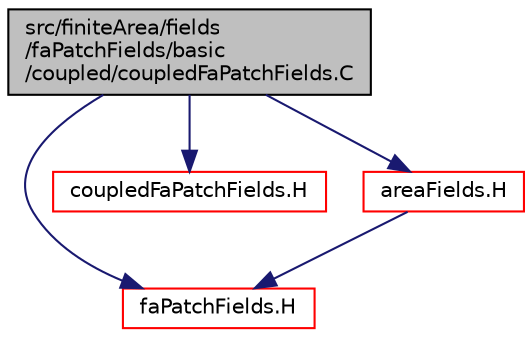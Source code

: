 digraph "src/finiteArea/fields/faPatchFields/basic/coupled/coupledFaPatchFields.C"
{
  bgcolor="transparent";
  edge [fontname="Helvetica",fontsize="10",labelfontname="Helvetica",labelfontsize="10"];
  node [fontname="Helvetica",fontsize="10",shape=record];
  Node1 [label="src/finiteArea/fields\l/faPatchFields/basic\l/coupled/coupledFaPatchFields.C",height=0.2,width=0.4,color="black", fillcolor="grey75", style="filled" fontcolor="black"];
  Node1 -> Node2 [color="midnightblue",fontsize="10",style="solid",fontname="Helvetica"];
  Node2 [label="faPatchFields.H",height=0.2,width=0.4,color="red",URL="$faPatchFields_8H.html"];
  Node1 -> Node3 [color="midnightblue",fontsize="10",style="solid",fontname="Helvetica"];
  Node3 [label="coupledFaPatchFields.H",height=0.2,width=0.4,color="red",URL="$coupledFaPatchFields_8H.html"];
  Node1 -> Node4 [color="midnightblue",fontsize="10",style="solid",fontname="Helvetica"];
  Node4 [label="areaFields.H",height=0.2,width=0.4,color="red",URL="$areaFields_8H.html"];
  Node4 -> Node2 [color="midnightblue",fontsize="10",style="solid",fontname="Helvetica"];
}
